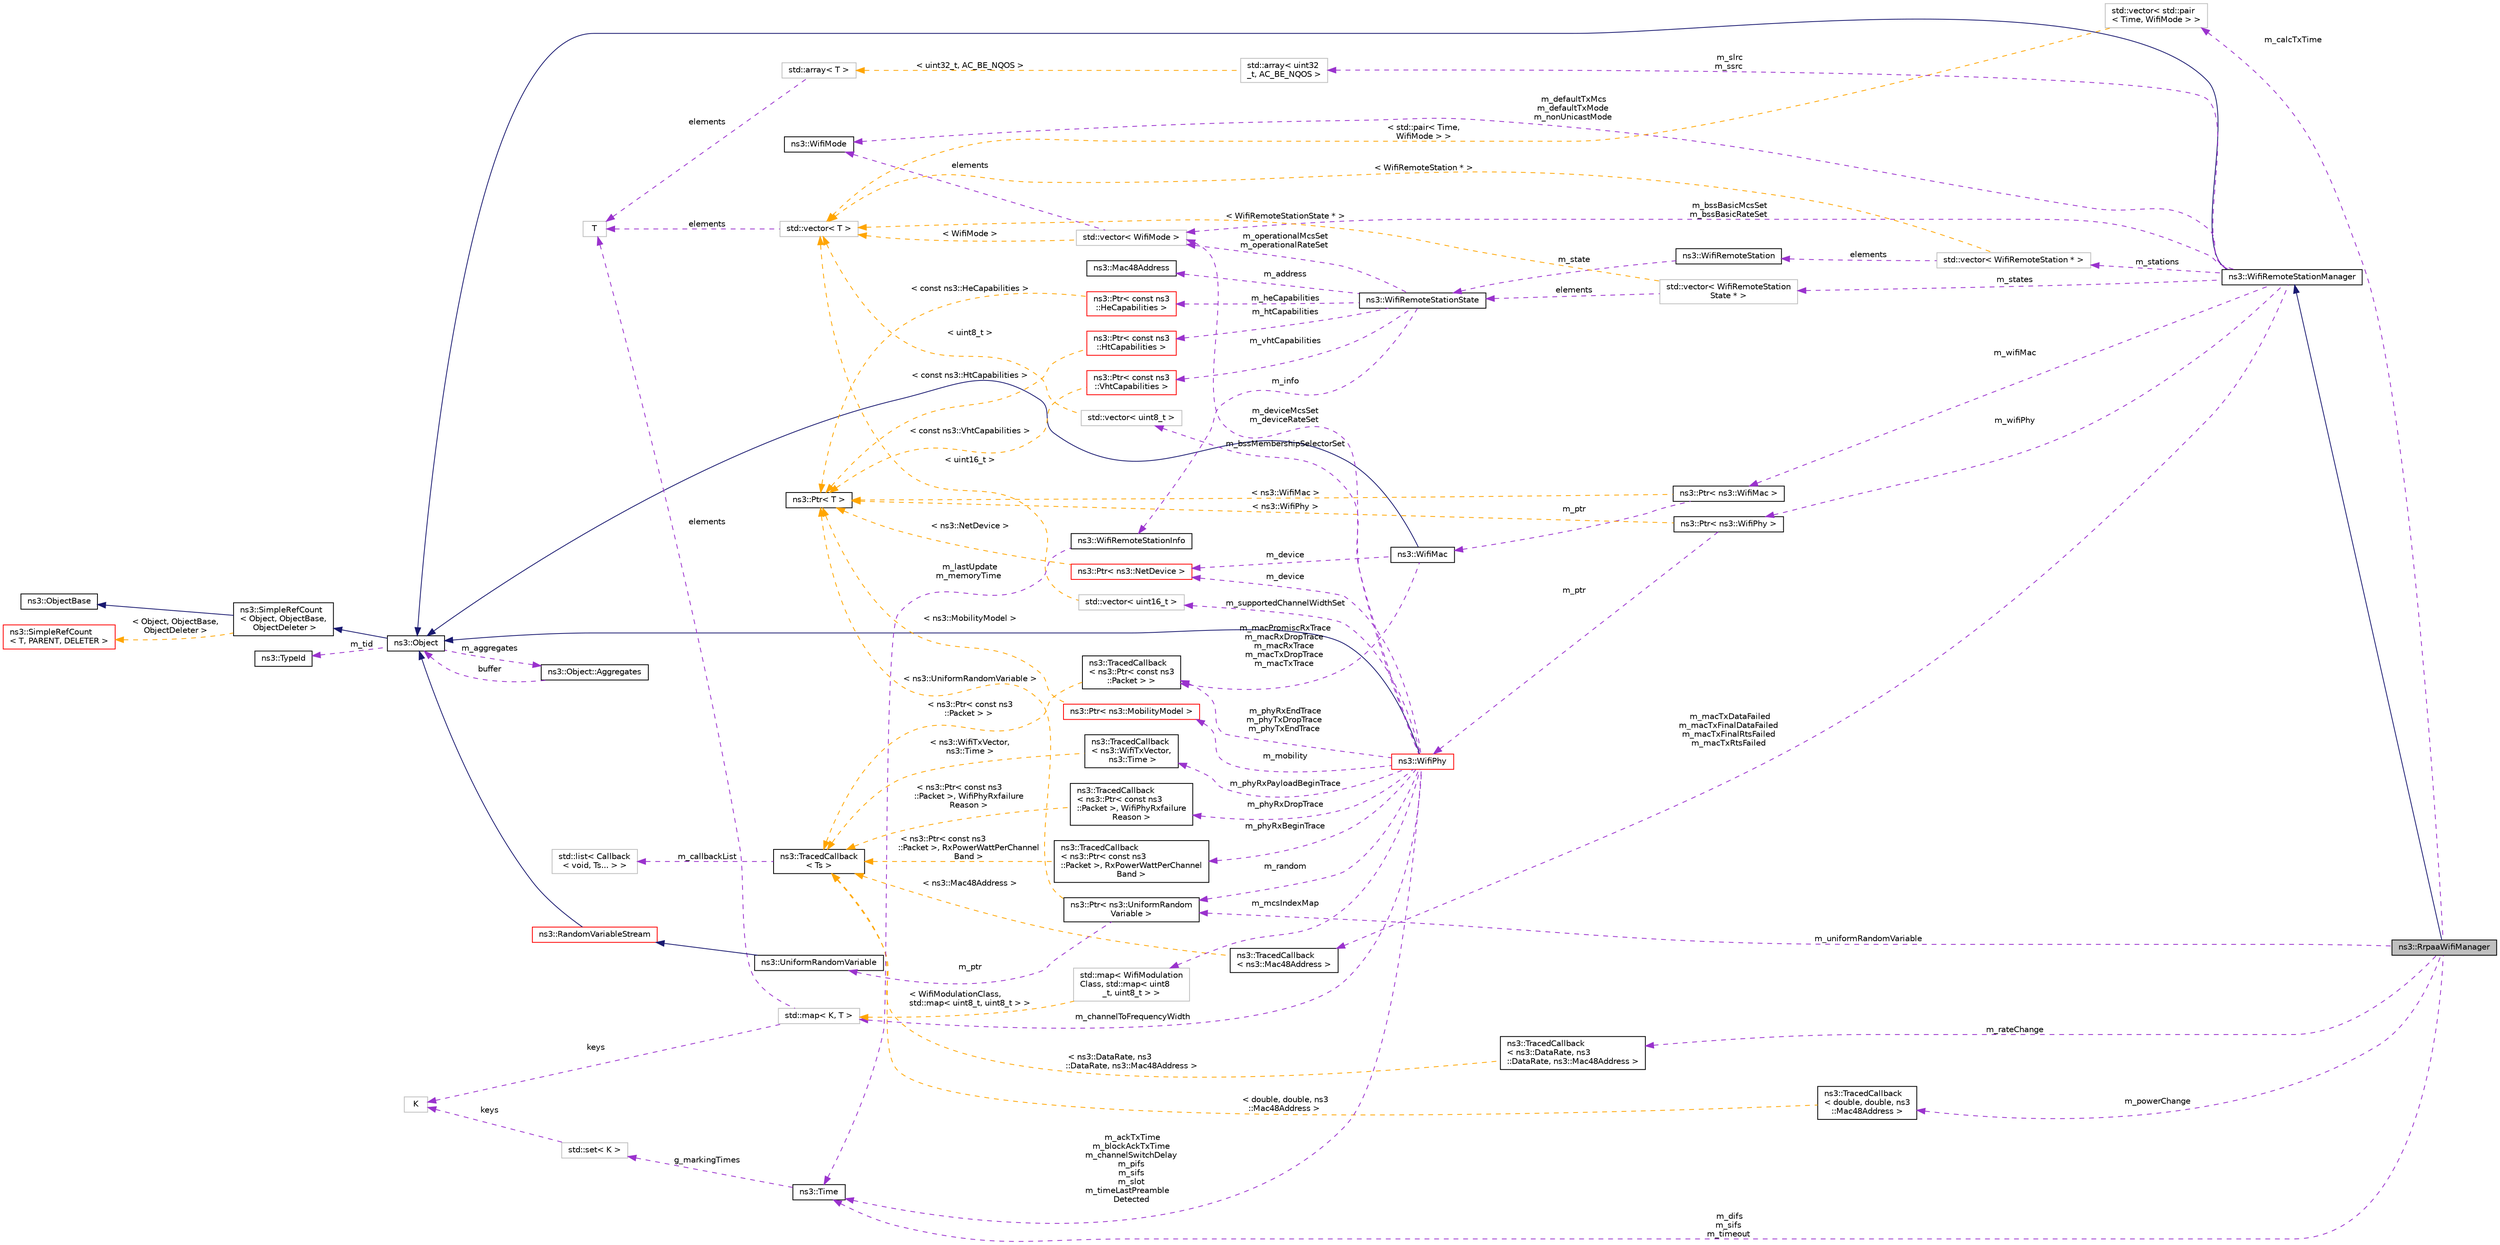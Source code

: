 digraph "ns3::RrpaaWifiManager"
{
 // LATEX_PDF_SIZE
  edge [fontname="Helvetica",fontsize="10",labelfontname="Helvetica",labelfontsize="10"];
  node [fontname="Helvetica",fontsize="10",shape=record];
  rankdir="LR";
  Node1 [label="ns3::RrpaaWifiManager",height=0.2,width=0.4,color="black", fillcolor="grey75", style="filled", fontcolor="black",tooltip=" "];
  Node2 -> Node1 [dir="back",color="midnightblue",fontsize="10",style="solid",fontname="Helvetica"];
  Node2 [label="ns3::WifiRemoteStationManager",height=0.2,width=0.4,color="black", fillcolor="white", style="filled",URL="$classns3_1_1_wifi_remote_station_manager.html",tooltip="hold a list of per-remote-station state."];
  Node3 -> Node2 [dir="back",color="midnightblue",fontsize="10",style="solid",fontname="Helvetica"];
  Node3 [label="ns3::Object",height=0.2,width=0.4,color="black", fillcolor="white", style="filled",URL="$classns3_1_1_object.html",tooltip="A base class which provides memory management and object aggregation."];
  Node4 -> Node3 [dir="back",color="midnightblue",fontsize="10",style="solid",fontname="Helvetica"];
  Node4 [label="ns3::SimpleRefCount\l\< Object, ObjectBase,\l ObjectDeleter \>",height=0.2,width=0.4,color="black", fillcolor="white", style="filled",URL="$classns3_1_1_simple_ref_count.html",tooltip=" "];
  Node5 -> Node4 [dir="back",color="midnightblue",fontsize="10",style="solid",fontname="Helvetica"];
  Node5 [label="ns3::ObjectBase",height=0.2,width=0.4,color="black", fillcolor="white", style="filled",URL="$classns3_1_1_object_base.html",tooltip="Anchor the ns-3 type and attribute system."];
  Node6 -> Node4 [dir="back",color="orange",fontsize="10",style="dashed",label=" \< Object, ObjectBase,\l ObjectDeleter \>" ,fontname="Helvetica"];
  Node6 [label="ns3::SimpleRefCount\l\< T, PARENT, DELETER \>",height=0.2,width=0.4,color="red", fillcolor="white", style="filled",URL="$classns3_1_1_simple_ref_count.html",tooltip="A template-based reference counting class."];
  Node8 -> Node3 [dir="back",color="darkorchid3",fontsize="10",style="dashed",label=" m_tid" ,fontname="Helvetica"];
  Node8 [label="ns3::TypeId",height=0.2,width=0.4,color="black", fillcolor="white", style="filled",URL="$classns3_1_1_type_id.html",tooltip="a unique identifier for an interface."];
  Node9 -> Node3 [dir="back",color="darkorchid3",fontsize="10",style="dashed",label=" m_aggregates" ,fontname="Helvetica"];
  Node9 [label="ns3::Object::Aggregates",height=0.2,width=0.4,color="black", fillcolor="white", style="filled",URL="$structns3_1_1_object_1_1_aggregates.html",tooltip="The list of Objects aggregated to this one."];
  Node3 -> Node9 [dir="back",color="darkorchid3",fontsize="10",style="dashed",label=" buffer" ,fontname="Helvetica"];
  Node10 -> Node2 [dir="back",color="darkorchid3",fontsize="10",style="dashed",label=" m_wifiMac" ,fontname="Helvetica"];
  Node10 [label="ns3::Ptr\< ns3::WifiMac \>",height=0.2,width=0.4,color="black", fillcolor="white", style="filled",URL="$classns3_1_1_ptr.html",tooltip=" "];
  Node11 -> Node10 [dir="back",color="darkorchid3",fontsize="10",style="dashed",label=" m_ptr" ,fontname="Helvetica"];
  Node11 [label="ns3::WifiMac",height=0.2,width=0.4,color="black", fillcolor="white", style="filled",URL="$classns3_1_1_wifi_mac.html",tooltip="base class for all MAC-level wifi objects."];
  Node3 -> Node11 [dir="back",color="midnightblue",fontsize="10",style="solid",fontname="Helvetica"];
  Node12 -> Node11 [dir="back",color="darkorchid3",fontsize="10",style="dashed",label=" m_macPromiscRxTrace\nm_macRxDropTrace\nm_macRxTrace\nm_macTxDropTrace\nm_macTxTrace" ,fontname="Helvetica"];
  Node12 [label="ns3::TracedCallback\l\< ns3::Ptr\< const ns3\l::Packet \> \>",height=0.2,width=0.4,color="black", fillcolor="white", style="filled",URL="$classns3_1_1_traced_callback.html",tooltip=" "];
  Node13 -> Node12 [dir="back",color="orange",fontsize="10",style="dashed",label=" \< ns3::Ptr\< const ns3\l::Packet \> \>" ,fontname="Helvetica"];
  Node13 [label="ns3::TracedCallback\l\< Ts \>",height=0.2,width=0.4,color="black", fillcolor="white", style="filled",URL="$classns3_1_1_traced_callback.html",tooltip="Forward calls to a chain of Callback."];
  Node14 -> Node13 [dir="back",color="darkorchid3",fontsize="10",style="dashed",label=" m_callbackList" ,fontname="Helvetica"];
  Node14 [label="std::list\< Callback\l\< void, Ts... \> \>",height=0.2,width=0.4,color="grey75", fillcolor="white", style="filled",tooltip=" "];
  Node24 -> Node11 [dir="back",color="darkorchid3",fontsize="10",style="dashed",label=" m_device" ,fontname="Helvetica"];
  Node24 [label="ns3::Ptr\< ns3::NetDevice \>",height=0.2,width=0.4,color="red", fillcolor="white", style="filled",URL="$classns3_1_1_ptr.html",tooltip=" "];
  Node20 -> Node24 [dir="back",color="orange",fontsize="10",style="dashed",label=" \< ns3::NetDevice \>" ,fontname="Helvetica"];
  Node20 [label="ns3::Ptr\< T \>",height=0.2,width=0.4,color="black", fillcolor="white", style="filled",URL="$classns3_1_1_ptr.html",tooltip="Smart pointer class similar to boost::intrusive_ptr."];
  Node20 -> Node10 [dir="back",color="orange",fontsize="10",style="dashed",label=" \< ns3::WifiMac \>" ,fontname="Helvetica"];
  Node26 -> Node2 [dir="back",color="darkorchid3",fontsize="10",style="dashed",label=" m_stations" ,fontname="Helvetica"];
  Node26 [label="std::vector\< WifiRemoteStation * \>",height=0.2,width=0.4,color="grey75", fillcolor="white", style="filled",tooltip=" "];
  Node27 -> Node26 [dir="back",color="darkorchid3",fontsize="10",style="dashed",label=" elements" ,fontname="Helvetica"];
  Node27 [label="ns3::WifiRemoteStation",height=0.2,width=0.4,color="black", fillcolor="white", style="filled",URL="$structns3_1_1_wifi_remote_station.html",tooltip="hold per-remote-station state."];
  Node28 -> Node27 [dir="back",color="darkorchid3",fontsize="10",style="dashed",label=" m_state" ,fontname="Helvetica"];
  Node28 [label="ns3::WifiRemoteStationState",height=0.2,width=0.4,color="black", fillcolor="white", style="filled",URL="$structns3_1_1_wifi_remote_station_state.html",tooltip="A struct that holds information about each remote station."];
  Node29 -> Node28 [dir="back",color="darkorchid3",fontsize="10",style="dashed",label=" m_address" ,fontname="Helvetica"];
  Node29 [label="ns3::Mac48Address",height=0.2,width=0.4,color="black", fillcolor="white", style="filled",URL="$classns3_1_1_mac48_address.html",tooltip="an EUI-48 address"];
  Node30 -> Node28 [dir="back",color="darkorchid3",fontsize="10",style="dashed",label=" m_heCapabilities" ,fontname="Helvetica"];
  Node30 [label="ns3::Ptr\< const ns3\l::HeCapabilities \>",height=0.2,width=0.4,color="red", fillcolor="white", style="filled",URL="$classns3_1_1_ptr.html",tooltip=" "];
  Node20 -> Node30 [dir="back",color="orange",fontsize="10",style="dashed",label=" \< const ns3::HeCapabilities \>" ,fontname="Helvetica"];
  Node36 -> Node28 [dir="back",color="darkorchid3",fontsize="10",style="dashed",label=" m_operationalMcsSet\nm_operationalRateSet" ,fontname="Helvetica"];
  Node36 [label="std::vector\< WifiMode \>",height=0.2,width=0.4,color="grey75", fillcolor="white", style="filled",tooltip=" "];
  Node37 -> Node36 [dir="back",color="darkorchid3",fontsize="10",style="dashed",label=" elements" ,fontname="Helvetica"];
  Node37 [label="ns3::WifiMode",height=0.2,width=0.4,color="black", fillcolor="white", style="filled",URL="$classns3_1_1_wifi_mode.html",tooltip="represent a single transmission mode"];
  Node35 -> Node36 [dir="back",color="orange",fontsize="10",style="dashed",label=" \< WifiMode \>" ,fontname="Helvetica"];
  Node35 [label="std::vector\< T \>",height=0.2,width=0.4,color="grey75", fillcolor="white", style="filled",tooltip=" "];
  Node23 -> Node35 [dir="back",color="darkorchid3",fontsize="10",style="dashed",label=" elements" ,fontname="Helvetica"];
  Node23 [label="T",height=0.2,width=0.4,color="grey75", fillcolor="white", style="filled",tooltip=" "];
  Node38 -> Node28 [dir="back",color="darkorchid3",fontsize="10",style="dashed",label=" m_htCapabilities" ,fontname="Helvetica"];
  Node38 [label="ns3::Ptr\< const ns3\l::HtCapabilities \>",height=0.2,width=0.4,color="red", fillcolor="white", style="filled",URL="$classns3_1_1_ptr.html",tooltip=" "];
  Node20 -> Node38 [dir="back",color="orange",fontsize="10",style="dashed",label=" \< const ns3::HtCapabilities \>" ,fontname="Helvetica"];
  Node40 -> Node28 [dir="back",color="darkorchid3",fontsize="10",style="dashed",label=" m_vhtCapabilities" ,fontname="Helvetica"];
  Node40 [label="ns3::Ptr\< const ns3\l::VhtCapabilities \>",height=0.2,width=0.4,color="red", fillcolor="white", style="filled",URL="$classns3_1_1_ptr.html",tooltip=" "];
  Node20 -> Node40 [dir="back",color="orange",fontsize="10",style="dashed",label=" \< const ns3::VhtCapabilities \>" ,fontname="Helvetica"];
  Node42 -> Node28 [dir="back",color="darkorchid3",fontsize="10",style="dashed",label=" m_info" ,fontname="Helvetica"];
  Node42 [label="ns3::WifiRemoteStationInfo",height=0.2,width=0.4,color="black", fillcolor="white", style="filled",URL="$classns3_1_1_wifi_remote_station_info.html",tooltip="TID independent remote station statistics."];
  Node43 -> Node42 [dir="back",color="darkorchid3",fontsize="10",style="dashed",label=" m_lastUpdate\nm_memoryTime" ,fontname="Helvetica"];
  Node43 [label="ns3::Time",height=0.2,width=0.4,color="black", fillcolor="white", style="filled",URL="$classns3_1_1_time.html",tooltip="Simulation virtual time values and global simulation resolution."];
  Node44 -> Node43 [dir="back",color="darkorchid3",fontsize="10",style="dashed",label=" g_markingTimes" ,fontname="Helvetica"];
  Node44 [label="std::set\< K \>",height=0.2,width=0.4,color="grey75", fillcolor="white", style="filled",tooltip=" "];
  Node45 -> Node44 [dir="back",color="darkorchid3",fontsize="10",style="dashed",label=" keys" ,fontname="Helvetica"];
  Node45 [label="K",height=0.2,width=0.4,color="grey75", fillcolor="white", style="filled",tooltip=" "];
  Node35 -> Node26 [dir="back",color="orange",fontsize="10",style="dashed",label=" \< WifiRemoteStation * \>" ,fontname="Helvetica"];
  Node36 -> Node2 [dir="back",color="darkorchid3",fontsize="10",style="dashed",label=" m_bssBasicMcsSet\nm_bssBasicRateSet" ,fontname="Helvetica"];
  Node46 -> Node2 [dir="back",color="darkorchid3",fontsize="10",style="dashed",label=" m_macTxDataFailed\nm_macTxFinalDataFailed\nm_macTxFinalRtsFailed\nm_macTxRtsFailed" ,fontname="Helvetica"];
  Node46 [label="ns3::TracedCallback\l\< ns3::Mac48Address \>",height=0.2,width=0.4,color="black", fillcolor="white", style="filled",URL="$classns3_1_1_traced_callback.html",tooltip=" "];
  Node13 -> Node46 [dir="back",color="orange",fontsize="10",style="dashed",label=" \< ns3::Mac48Address \>" ,fontname="Helvetica"];
  Node47 -> Node2 [dir="back",color="darkorchid3",fontsize="10",style="dashed",label=" m_slrc\nm_ssrc" ,fontname="Helvetica"];
  Node47 [label="std::array\< uint32\l_t, AC_BE_NQOS \>",height=0.2,width=0.4,color="grey75", fillcolor="white", style="filled",tooltip=" "];
  Node48 -> Node47 [dir="back",color="orange",fontsize="10",style="dashed",label=" \< uint32_t, AC_BE_NQOS \>" ,fontname="Helvetica"];
  Node48 [label="std::array\< T \>",height=0.2,width=0.4,color="grey75", fillcolor="white", style="filled",tooltip=" "];
  Node23 -> Node48 [dir="back",color="darkorchid3",fontsize="10",style="dashed",label=" elements" ,fontname="Helvetica"];
  Node37 -> Node2 [dir="back",color="darkorchid3",fontsize="10",style="dashed",label=" m_defaultTxMcs\nm_defaultTxMode\nm_nonUnicastMode" ,fontname="Helvetica"];
  Node49 -> Node2 [dir="back",color="darkorchid3",fontsize="10",style="dashed",label=" m_states" ,fontname="Helvetica"];
  Node49 [label="std::vector\< WifiRemoteStation\lState * \>",height=0.2,width=0.4,color="grey75", fillcolor="white", style="filled",tooltip=" "];
  Node28 -> Node49 [dir="back",color="darkorchid3",fontsize="10",style="dashed",label=" elements" ,fontname="Helvetica"];
  Node35 -> Node49 [dir="back",color="orange",fontsize="10",style="dashed",label=" \< WifiRemoteStationState * \>" ,fontname="Helvetica"];
  Node50 -> Node2 [dir="back",color="darkorchid3",fontsize="10",style="dashed",label=" m_wifiPhy" ,fontname="Helvetica"];
  Node50 [label="ns3::Ptr\< ns3::WifiPhy \>",height=0.2,width=0.4,color="black", fillcolor="white", style="filled",URL="$classns3_1_1_ptr.html",tooltip=" "];
  Node51 -> Node50 [dir="back",color="darkorchid3",fontsize="10",style="dashed",label=" m_ptr" ,fontname="Helvetica"];
  Node51 [label="ns3::WifiPhy",height=0.2,width=0.4,color="red", fillcolor="white", style="filled",URL="$classns3_1_1_wifi_phy.html",tooltip="802.11 PHY layer model"];
  Node3 -> Node51 [dir="back",color="midnightblue",fontsize="10",style="solid",fontname="Helvetica"];
  Node52 -> Node51 [dir="back",color="darkorchid3",fontsize="10",style="dashed",label=" m_mobility" ,fontname="Helvetica"];
  Node52 [label="ns3::Ptr\< ns3::MobilityModel \>",height=0.2,width=0.4,color="red", fillcolor="white", style="filled",URL="$classns3_1_1_ptr.html",tooltip=" "];
  Node20 -> Node52 [dir="back",color="orange",fontsize="10",style="dashed",label=" \< ns3::MobilityModel \>" ,fontname="Helvetica"];
  Node55 -> Node51 [dir="back",color="darkorchid3",fontsize="10",style="dashed",label=" m_supportedChannelWidthSet" ,fontname="Helvetica"];
  Node55 [label="std::vector\< uint16_t \>",height=0.2,width=0.4,color="grey75", fillcolor="white", style="filled",tooltip=" "];
  Node35 -> Node55 [dir="back",color="orange",fontsize="10",style="dashed",label=" \< uint16_t \>" ,fontname="Helvetica"];
  Node56 -> Node51 [dir="back",color="darkorchid3",fontsize="10",style="dashed",label=" m_phyRxPayloadBeginTrace" ,fontname="Helvetica"];
  Node56 [label="ns3::TracedCallback\l\< ns3::WifiTxVector,\l ns3::Time \>",height=0.2,width=0.4,color="black", fillcolor="white", style="filled",URL="$classns3_1_1_traced_callback.html",tooltip=" "];
  Node13 -> Node56 [dir="back",color="orange",fontsize="10",style="dashed",label=" \< ns3::WifiTxVector,\l ns3::Time \>" ,fontname="Helvetica"];
  Node12 -> Node51 [dir="back",color="darkorchid3",fontsize="10",style="dashed",label=" m_phyRxEndTrace\nm_phyTxDropTrace\nm_phyTxEndTrace" ,fontname="Helvetica"];
  Node57 -> Node51 [dir="back",color="darkorchid3",fontsize="10",style="dashed",label=" m_channelToFrequencyWidth" ,fontname="Helvetica"];
  Node57 [label="std::map\< K, T \>",height=0.2,width=0.4,color="grey75", fillcolor="white", style="filled",tooltip=" "];
  Node45 -> Node57 [dir="back",color="darkorchid3",fontsize="10",style="dashed",label=" keys" ,fontname="Helvetica"];
  Node23 -> Node57 [dir="back",color="darkorchid3",fontsize="10",style="dashed",label=" elements" ,fontname="Helvetica"];
  Node58 -> Node51 [dir="back",color="darkorchid3",fontsize="10",style="dashed",label=" m_mcsIndexMap" ,fontname="Helvetica"];
  Node58 [label="std::map\< WifiModulation\lClass, std::map\< uint8\l_t, uint8_t \> \>",height=0.2,width=0.4,color="grey75", fillcolor="white", style="filled",tooltip=" "];
  Node57 -> Node58 [dir="back",color="orange",fontsize="10",style="dashed",label=" \< WifiModulationClass,\l std::map\< uint8_t, uint8_t \> \>" ,fontname="Helvetica"];
  Node34 -> Node51 [dir="back",color="darkorchid3",fontsize="10",style="dashed",label=" m_bssMembershipSelectorSet" ,fontname="Helvetica"];
  Node34 [label="std::vector\< uint8_t \>",height=0.2,width=0.4,color="grey75", fillcolor="white", style="filled",tooltip=" "];
  Node35 -> Node34 [dir="back",color="orange",fontsize="10",style="dashed",label=" \< uint8_t \>" ,fontname="Helvetica"];
  Node60 -> Node51 [dir="back",color="darkorchid3",fontsize="10",style="dashed",label=" m_phyRxDropTrace" ,fontname="Helvetica"];
  Node60 [label="ns3::TracedCallback\l\< ns3::Ptr\< const ns3\l::Packet \>, WifiPhyRxfailure\lReason \>",height=0.2,width=0.4,color="black", fillcolor="white", style="filled",URL="$classns3_1_1_traced_callback.html",tooltip=" "];
  Node13 -> Node60 [dir="back",color="orange",fontsize="10",style="dashed",label=" \< ns3::Ptr\< const ns3\l::Packet \>, WifiPhyRxfailure\lReason \>" ,fontname="Helvetica"];
  Node61 -> Node51 [dir="back",color="darkorchid3",fontsize="10",style="dashed",label=" m_phyRxBeginTrace" ,fontname="Helvetica"];
  Node61 [label="ns3::TracedCallback\l\< ns3::Ptr\< const ns3\l::Packet \>, RxPowerWattPerChannel\lBand \>",height=0.2,width=0.4,color="black", fillcolor="white", style="filled",URL="$classns3_1_1_traced_callback.html",tooltip=" "];
  Node13 -> Node61 [dir="back",color="orange",fontsize="10",style="dashed",label=" \< ns3::Ptr\< const ns3\l::Packet \>, RxPowerWattPerChannel\lBand \>" ,fontname="Helvetica"];
  Node24 -> Node51 [dir="back",color="darkorchid3",fontsize="10",style="dashed",label=" m_device" ,fontname="Helvetica"];
  Node36 -> Node51 [dir="back",color="darkorchid3",fontsize="10",style="dashed",label=" m_deviceMcsSet\nm_deviceRateSet" ,fontname="Helvetica"];
  Node43 -> Node51 [dir="back",color="darkorchid3",fontsize="10",style="dashed",label=" m_ackTxTime\nm_blockAckTxTime\nm_channelSwitchDelay\nm_pifs\nm_sifs\nm_slot\nm_timeLastPreamble\lDetected" ,fontname="Helvetica"];
  Node133 -> Node51 [dir="back",color="darkorchid3",fontsize="10",style="dashed",label=" m_random" ,fontname="Helvetica"];
  Node133 [label="ns3::Ptr\< ns3::UniformRandom\lVariable \>",height=0.2,width=0.4,color="black", fillcolor="white", style="filled",URL="$classns3_1_1_ptr.html",tooltip=" "];
  Node134 -> Node133 [dir="back",color="darkorchid3",fontsize="10",style="dashed",label=" m_ptr" ,fontname="Helvetica"];
  Node134 [label="ns3::UniformRandomVariable",height=0.2,width=0.4,color="black", fillcolor="white", style="filled",URL="$classns3_1_1_uniform_random_variable.html",tooltip="The uniform distribution Random Number Generator (RNG)."];
  Node135 -> Node134 [dir="back",color="midnightblue",fontsize="10",style="solid",fontname="Helvetica"];
  Node135 [label="ns3::RandomVariableStream",height=0.2,width=0.4,color="red", fillcolor="white", style="filled",URL="$classns3_1_1_random_variable_stream.html",tooltip="The basic uniform Random Number Generator (RNG)."];
  Node3 -> Node135 [dir="back",color="midnightblue",fontsize="10",style="solid",fontname="Helvetica"];
  Node20 -> Node133 [dir="back",color="orange",fontsize="10",style="dashed",label=" \< ns3::UniformRandomVariable \>" ,fontname="Helvetica"];
  Node20 -> Node50 [dir="back",color="orange",fontsize="10",style="dashed",label=" \< ns3::WifiPhy \>" ,fontname="Helvetica"];
  Node182 -> Node1 [dir="back",color="darkorchid3",fontsize="10",style="dashed",label=" m_rateChange" ,fontname="Helvetica"];
  Node182 [label="ns3::TracedCallback\l\< ns3::DataRate, ns3\l::DataRate, ns3::Mac48Address \>",height=0.2,width=0.4,color="black", fillcolor="white", style="filled",URL="$classns3_1_1_traced_callback.html",tooltip=" "];
  Node13 -> Node182 [dir="back",color="orange",fontsize="10",style="dashed",label=" \< ns3::DataRate, ns3\l::DataRate, ns3::Mac48Address \>" ,fontname="Helvetica"];
  Node43 -> Node1 [dir="back",color="darkorchid3",fontsize="10",style="dashed",label=" m_difs\nm_sifs\nm_timeout" ,fontname="Helvetica"];
  Node183 -> Node1 [dir="back",color="darkorchid3",fontsize="10",style="dashed",label=" m_calcTxTime" ,fontname="Helvetica"];
  Node183 [label="std::vector\< std::pair\l\< Time, WifiMode \> \>",height=0.2,width=0.4,color="grey75", fillcolor="white", style="filled",tooltip=" "];
  Node35 -> Node183 [dir="back",color="orange",fontsize="10",style="dashed",label=" \< std::pair\< Time,\l WifiMode \> \>" ,fontname="Helvetica"];
  Node133 -> Node1 [dir="back",color="darkorchid3",fontsize="10",style="dashed",label=" m_uniformRandomVariable" ,fontname="Helvetica"];
  Node184 -> Node1 [dir="back",color="darkorchid3",fontsize="10",style="dashed",label=" m_powerChange" ,fontname="Helvetica"];
  Node184 [label="ns3::TracedCallback\l\< double, double, ns3\l::Mac48Address \>",height=0.2,width=0.4,color="black", fillcolor="white", style="filled",URL="$classns3_1_1_traced_callback.html",tooltip=" "];
  Node13 -> Node184 [dir="back",color="orange",fontsize="10",style="dashed",label=" \< double, double, ns3\l::Mac48Address \>" ,fontname="Helvetica"];
}
